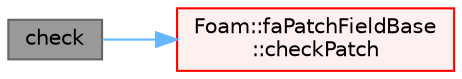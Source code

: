 digraph "check"
{
 // LATEX_PDF_SIZE
  bgcolor="transparent";
  edge [fontname=Helvetica,fontsize=10,labelfontname=Helvetica,labelfontsize=10];
  node [fontname=Helvetica,fontsize=10,shape=box,height=0.2,width=0.4];
  rankdir="LR";
  Node1 [id="Node000001",label="check",height=0.2,width=0.4,color="gray40", fillcolor="grey60", style="filled", fontcolor="black",tooltip=" "];
  Node1 -> Node2 [id="edge1_Node000001_Node000002",color="steelblue1",style="solid",tooltip=" "];
  Node2 [id="Node000002",label="Foam::faPatchFieldBase\l::checkPatch",height=0.2,width=0.4,color="red", fillcolor="#FFF0F0", style="filled",URL="$classFoam_1_1faPatchFieldBase.html#af8b762fb73b303b42c77f6640f22af0c",tooltip=" "];
}
